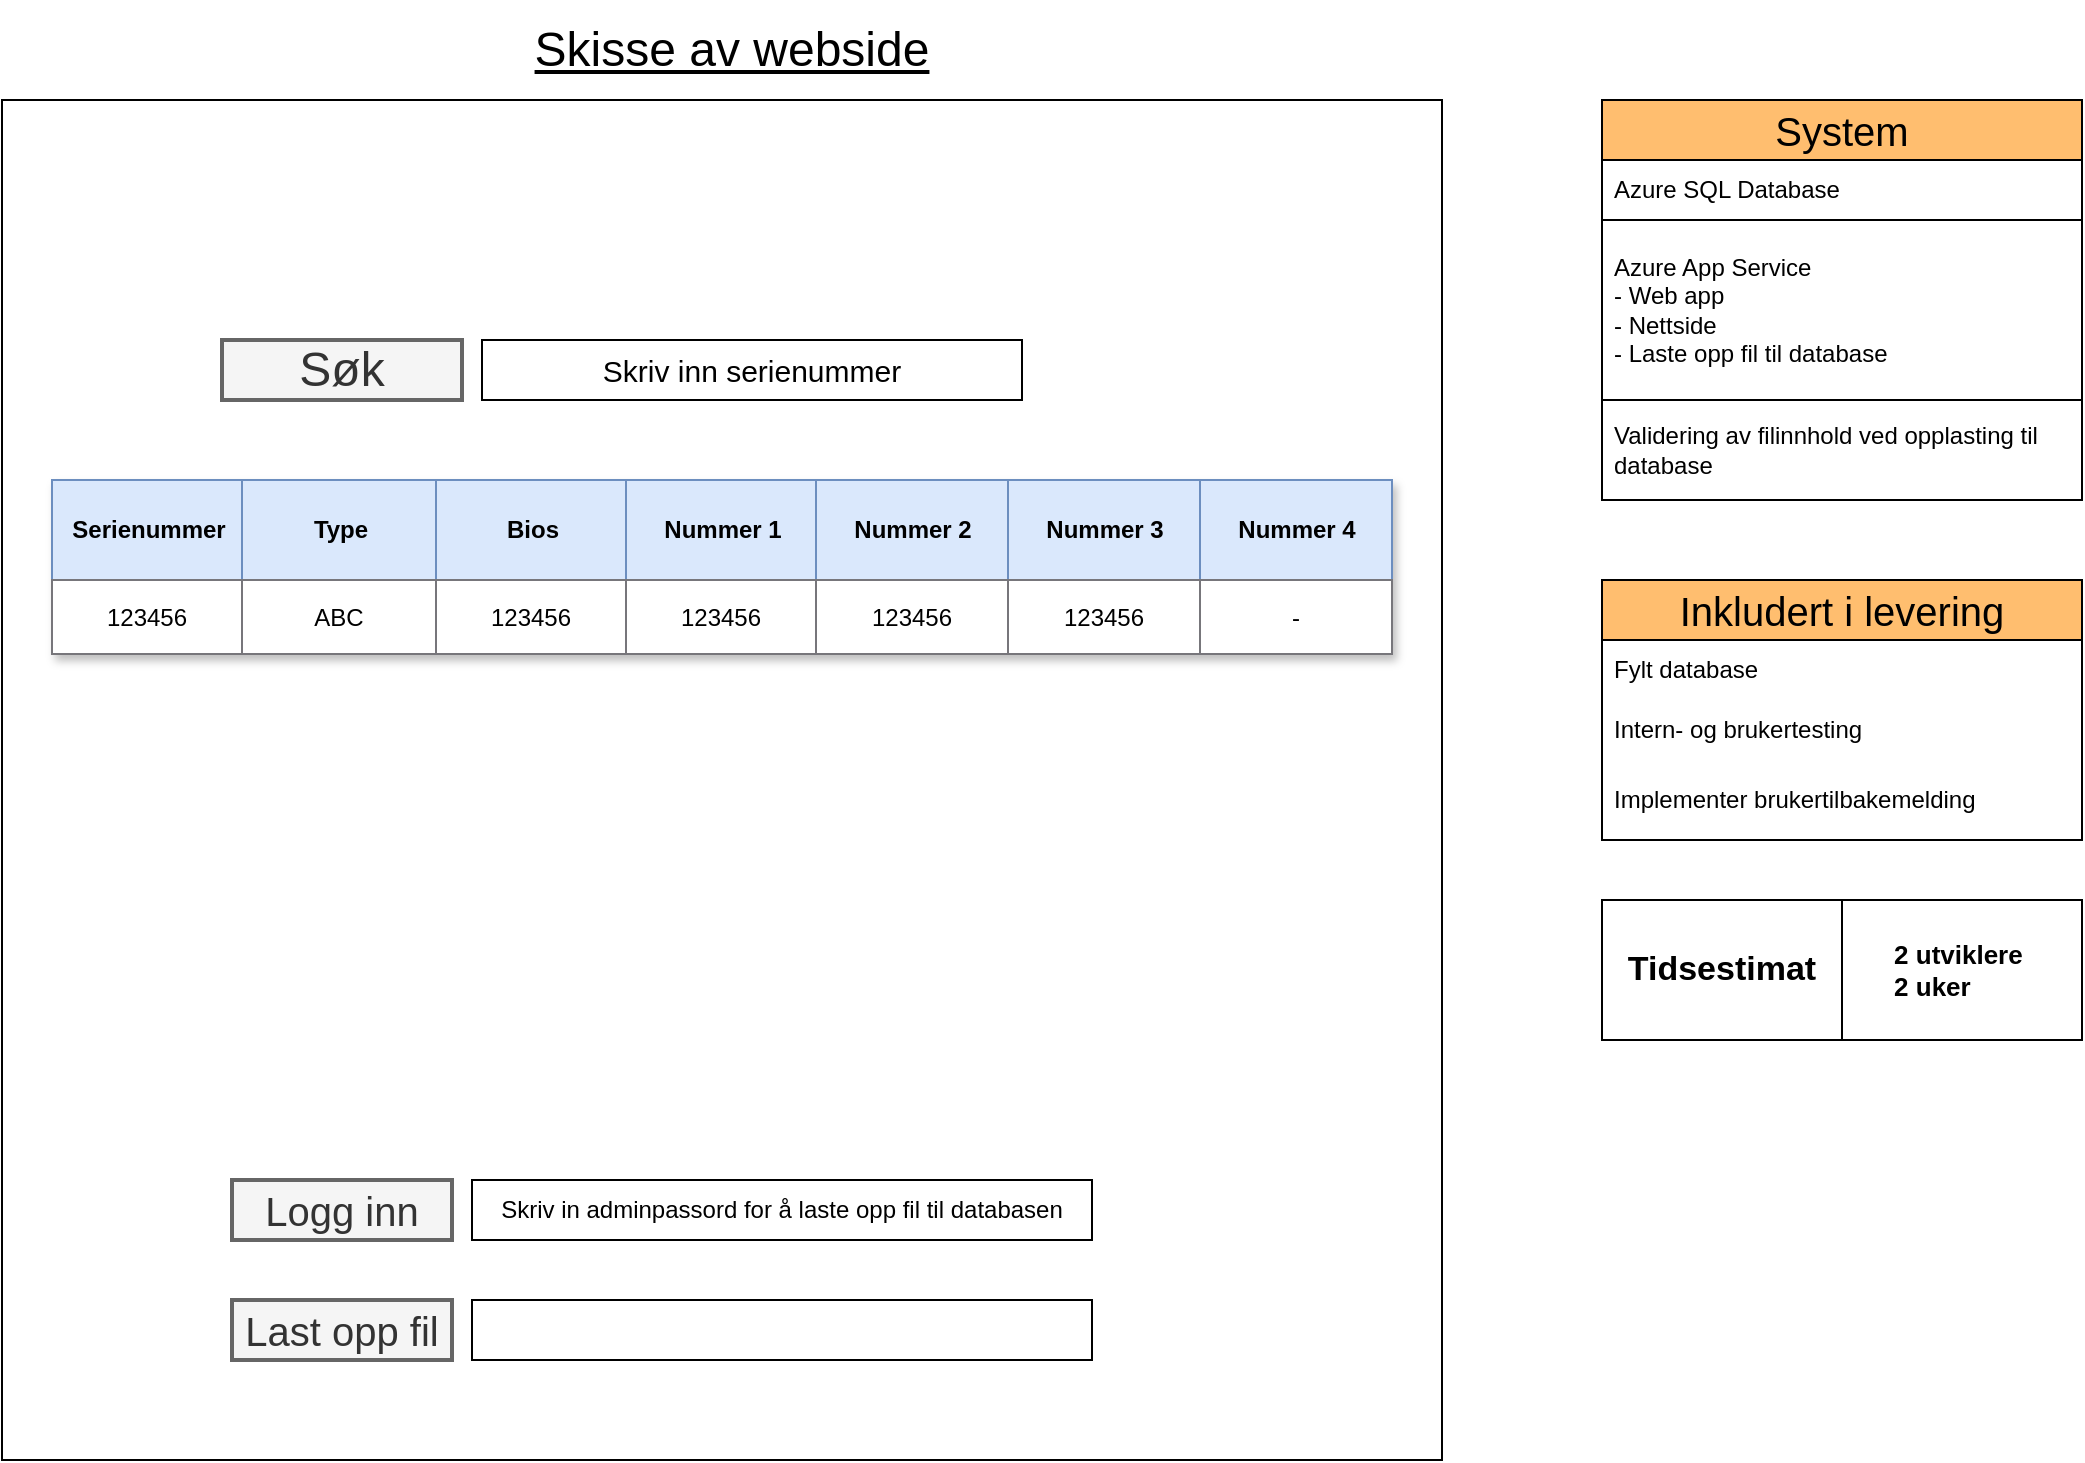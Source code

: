 <mxfile version="23.1.7" type="github">
  <diagram name="Page-1" id="Ja1u6rrKjK_c4OcnhDjC">
    <mxGraphModel dx="2074" dy="1103" grid="1" gridSize="10" guides="1" tooltips="1" connect="1" arrows="1" fold="1" page="1" pageScale="1" pageWidth="1169" pageHeight="827" math="0" shadow="0">
      <root>
        <mxCell id="0" />
        <mxCell id="1" parent="0" />
        <mxCell id="Iun9FfVoCLrFuCCZVWFo-2" value="" style="rounded=0;whiteSpace=wrap;html=1;" parent="1" vertex="1">
          <mxGeometry x="40" y="80" width="720" height="680" as="geometry" />
        </mxCell>
        <mxCell id="Iun9FfVoCLrFuCCZVWFo-3" value="&lt;font style=&quot;font-size: 24px;&quot;&gt;Søk&lt;/font&gt;" style="text;html=1;strokeColor=#666666;fillColor=#f5f5f5;align=center;verticalAlign=middle;whiteSpace=wrap;rounded=0;strokeWidth=2;fontColor=#333333;" parent="1" vertex="1">
          <mxGeometry x="150" y="200" width="120" height="30" as="geometry" />
        </mxCell>
        <mxCell id="Iun9FfVoCLrFuCCZVWFo-4" value="&lt;font style=&quot;font-size: 15px;&quot;&gt;Skriv inn serienummer&lt;br&gt;&lt;/font&gt;" style="text;html=1;strokeColor=default;fillColor=none;align=center;verticalAlign=middle;whiteSpace=wrap;rounded=0;" parent="1" vertex="1">
          <mxGeometry x="280" y="200" width="270" height="30" as="geometry" />
        </mxCell>
        <mxCell id="Iun9FfVoCLrFuCCZVWFo-5" value="&lt;font style=&quot;font-size: 20px;&quot;&gt;Last opp fil&lt;br&gt;&lt;/font&gt;" style="text;html=1;strokeColor=#666666;fillColor=#f5f5f5;align=center;verticalAlign=middle;whiteSpace=wrap;rounded=0;strokeWidth=2;fontColor=#333333;" parent="1" vertex="1">
          <mxGeometry x="155" y="680" width="110" height="30" as="geometry" />
        </mxCell>
        <mxCell id="Iun9FfVoCLrFuCCZVWFo-6" value="Assets" style="childLayout=tableLayout;recursiveResize=0;strokeColor=#77767b;fillColor=#A7C942;shadow=1;" parent="1" vertex="1">
          <mxGeometry x="65" y="270" width="670" height="87" as="geometry" />
        </mxCell>
        <mxCell id="Iun9FfVoCLrFuCCZVWFo-7" style="shape=tableRow;horizontal=0;startSize=0;swimlaneHead=0;swimlaneBody=0;top=0;left=0;bottom=0;right=0;dropTarget=0;collapsible=0;recursiveResize=0;expand=0;fontStyle=0;strokeColor=#6c8ebf;fillColor=#dae8fc;" parent="Iun9FfVoCLrFuCCZVWFo-6" vertex="1">
          <mxGeometry width="670" height="50" as="geometry" />
        </mxCell>
        <mxCell id="Iun9FfVoCLrFuCCZVWFo-8" value="Serienummer" style="connectable=0;recursiveResize=0;strokeColor=#6c8ebf;fillColor=#dae8fc;align=center;fontStyle=1;html=1;" parent="Iun9FfVoCLrFuCCZVWFo-7" vertex="1">
          <mxGeometry width="95" height="50" as="geometry">
            <mxRectangle width="95" height="50" as="alternateBounds" />
          </mxGeometry>
        </mxCell>
        <mxCell id="UKlwoapjw23-8bogghd4-8" value="Type" style="connectable=0;recursiveResize=0;strokeColor=#6c8ebf;fillColor=#dae8fc;align=center;fontStyle=1;html=1;" vertex="1" parent="Iun9FfVoCLrFuCCZVWFo-7">
          <mxGeometry x="95" width="97" height="50" as="geometry">
            <mxRectangle width="97" height="50" as="alternateBounds" />
          </mxGeometry>
        </mxCell>
        <mxCell id="Iun9FfVoCLrFuCCZVWFo-9" value="Bios" style="connectable=0;recursiveResize=0;strokeColor=#6c8ebf;fillColor=#dae8fc;align=center;fontStyle=1;html=1;" parent="Iun9FfVoCLrFuCCZVWFo-7" vertex="1">
          <mxGeometry x="192" width="95" height="50" as="geometry">
            <mxRectangle width="95" height="50" as="alternateBounds" />
          </mxGeometry>
        </mxCell>
        <mxCell id="Iun9FfVoCLrFuCCZVWFo-10" value="Nummer 1" style="connectable=0;recursiveResize=0;strokeColor=#6c8ebf;fillColor=#dae8fc;align=center;fontStyle=1;html=1;" parent="Iun9FfVoCLrFuCCZVWFo-7" vertex="1">
          <mxGeometry x="287" width="95" height="50" as="geometry">
            <mxRectangle width="95" height="50" as="alternateBounds" />
          </mxGeometry>
        </mxCell>
        <mxCell id="Iun9FfVoCLrFuCCZVWFo-27" value="Nummer 2" style="connectable=0;recursiveResize=0;strokeColor=#6c8ebf;fillColor=#dae8fc;align=center;fontStyle=1;html=1;" parent="Iun9FfVoCLrFuCCZVWFo-7" vertex="1">
          <mxGeometry x="382" width="96" height="50" as="geometry">
            <mxRectangle width="96" height="50" as="alternateBounds" />
          </mxGeometry>
        </mxCell>
        <mxCell id="Iun9FfVoCLrFuCCZVWFo-29" value="Nummer 3" style="connectable=0;recursiveResize=0;strokeColor=#6c8ebf;fillColor=#dae8fc;align=center;fontStyle=1;html=1;" parent="Iun9FfVoCLrFuCCZVWFo-7" vertex="1">
          <mxGeometry x="478" width="96" height="50" as="geometry">
            <mxRectangle width="96" height="50" as="alternateBounds" />
          </mxGeometry>
        </mxCell>
        <mxCell id="UKlwoapjw23-8bogghd4-10" value="Nummer 4" style="connectable=0;recursiveResize=0;strokeColor=#6c8ebf;fillColor=#dae8fc;align=center;fontStyle=1;html=1;" vertex="1" parent="Iun9FfVoCLrFuCCZVWFo-7">
          <mxGeometry x="574" width="96" height="50" as="geometry">
            <mxRectangle width="96" height="50" as="alternateBounds" />
          </mxGeometry>
        </mxCell>
        <mxCell id="Iun9FfVoCLrFuCCZVWFo-11" value="" style="shape=tableRow;horizontal=0;startSize=0;swimlaneHead=0;swimlaneBody=0;top=0;left=0;bottom=0;right=0;dropTarget=0;collapsible=0;recursiveResize=0;expand=0;fontStyle=0;strokeColor=inherit;fillColor=#ffffff;" parent="Iun9FfVoCLrFuCCZVWFo-6" vertex="1">
          <mxGeometry y="50" width="670" height="37" as="geometry" />
        </mxCell>
        <mxCell id="Iun9FfVoCLrFuCCZVWFo-12" value="123456" style="connectable=0;recursiveResize=0;strokeColor=inherit;fillColor=inherit;align=center;whiteSpace=wrap;html=1;" parent="Iun9FfVoCLrFuCCZVWFo-11" vertex="1">
          <mxGeometry width="95" height="37" as="geometry">
            <mxRectangle width="95" height="37" as="alternateBounds" />
          </mxGeometry>
        </mxCell>
        <mxCell id="UKlwoapjw23-8bogghd4-9" value="ABC" style="connectable=0;recursiveResize=0;strokeColor=inherit;fillColor=inherit;align=center;whiteSpace=wrap;html=1;" vertex="1" parent="Iun9FfVoCLrFuCCZVWFo-11">
          <mxGeometry x="95" width="97" height="37" as="geometry">
            <mxRectangle width="97" height="37" as="alternateBounds" />
          </mxGeometry>
        </mxCell>
        <mxCell id="Iun9FfVoCLrFuCCZVWFo-13" value="123456" style="connectable=0;recursiveResize=0;strokeColor=inherit;fillColor=inherit;align=center;whiteSpace=wrap;html=1;" parent="Iun9FfVoCLrFuCCZVWFo-11" vertex="1">
          <mxGeometry x="192" width="95" height="37" as="geometry">
            <mxRectangle width="95" height="37" as="alternateBounds" />
          </mxGeometry>
        </mxCell>
        <mxCell id="Iun9FfVoCLrFuCCZVWFo-14" value="123456" style="connectable=0;recursiveResize=0;strokeColor=inherit;fillColor=inherit;align=center;whiteSpace=wrap;html=1;" parent="Iun9FfVoCLrFuCCZVWFo-11" vertex="1">
          <mxGeometry x="287" width="95" height="37" as="geometry">
            <mxRectangle width="95" height="37" as="alternateBounds" />
          </mxGeometry>
        </mxCell>
        <mxCell id="Iun9FfVoCLrFuCCZVWFo-28" value="123456" style="connectable=0;recursiveResize=0;strokeColor=inherit;fillColor=inherit;align=center;whiteSpace=wrap;html=1;" parent="Iun9FfVoCLrFuCCZVWFo-11" vertex="1">
          <mxGeometry x="382" width="96" height="37" as="geometry">
            <mxRectangle width="96" height="37" as="alternateBounds" />
          </mxGeometry>
        </mxCell>
        <mxCell id="Iun9FfVoCLrFuCCZVWFo-30" value="123456" style="connectable=0;recursiveResize=0;strokeColor=inherit;fillColor=inherit;align=center;whiteSpace=wrap;html=1;" parent="Iun9FfVoCLrFuCCZVWFo-11" vertex="1">
          <mxGeometry x="478" width="96" height="37" as="geometry">
            <mxRectangle width="96" height="37" as="alternateBounds" />
          </mxGeometry>
        </mxCell>
        <mxCell id="UKlwoapjw23-8bogghd4-11" value="-" style="connectable=0;recursiveResize=0;strokeColor=inherit;fillColor=inherit;align=center;whiteSpace=wrap;html=1;" vertex="1" parent="Iun9FfVoCLrFuCCZVWFo-11">
          <mxGeometry x="574" width="96" height="37" as="geometry">
            <mxRectangle width="96" height="37" as="alternateBounds" />
          </mxGeometry>
        </mxCell>
        <mxCell id="Iun9FfVoCLrFuCCZVWFo-31" value="&lt;font style=&quot;font-size: 15px;&quot;&gt;&lt;br&gt;&lt;/font&gt;" style="text;html=1;strokeColor=default;fillColor=none;align=center;verticalAlign=middle;whiteSpace=wrap;rounded=0;" parent="1" vertex="1">
          <mxGeometry x="275" y="680" width="310" height="30" as="geometry" />
        </mxCell>
        <mxCell id="Iun9FfVoCLrFuCCZVWFo-47" value="&lt;font style=&quot;font-size: 24px;&quot;&gt;&lt;u&gt;Skisse av webside&lt;/u&gt;&lt;/font&gt;" style="text;html=1;strokeColor=none;fillColor=none;align=center;verticalAlign=middle;whiteSpace=wrap;rounded=0;" parent="1" vertex="1">
          <mxGeometry x="265" y="30" width="280" height="50" as="geometry" />
        </mxCell>
        <mxCell id="UKlwoapjw23-8bogghd4-1" value="&lt;font style=&quot;font-size: 20px;&quot;&gt;System&lt;/font&gt;" style="swimlane;fontStyle=0;childLayout=stackLayout;horizontal=1;startSize=30;horizontalStack=0;resizeParent=1;resizeParentMax=0;resizeLast=0;collapsible=1;marginBottom=0;whiteSpace=wrap;html=1;fillColor=#ffbe6f;" vertex="1" parent="1">
          <mxGeometry x="840" y="80" width="240" height="200" as="geometry" />
        </mxCell>
        <mxCell id="UKlwoapjw23-8bogghd4-2" value="&lt;div&gt;Azure SQL Database&lt;/div&gt;" style="text;strokeColor=default;fillColor=none;align=left;verticalAlign=middle;spacingLeft=4;spacingRight=4;overflow=hidden;points=[[0,0.5],[1,0.5]];portConstraint=eastwest;rotatable=0;whiteSpace=wrap;html=1;" vertex="1" parent="UKlwoapjw23-8bogghd4-1">
          <mxGeometry y="30" width="240" height="30" as="geometry" />
        </mxCell>
        <mxCell id="UKlwoapjw23-8bogghd4-3" value="&lt;div&gt;Azure App Service&lt;/div&gt;&lt;div&gt;- Web app&lt;/div&gt;&lt;div&gt;- Nettside&lt;/div&gt;&lt;div&gt;- Laste opp fil til database&lt;br&gt;&lt;/div&gt;" style="text;strokeColor=default;fillColor=none;align=left;verticalAlign=middle;spacingLeft=4;spacingRight=4;overflow=hidden;points=[[0,0.5],[1,0.5]];portConstraint=eastwest;rotatable=0;whiteSpace=wrap;html=1;" vertex="1" parent="UKlwoapjw23-8bogghd4-1">
          <mxGeometry y="60" width="240" height="90" as="geometry" />
        </mxCell>
        <mxCell id="UKlwoapjw23-8bogghd4-4" value="Validering av filinnhold ved opplasting til database" style="text;strokeColor=none;fillColor=none;align=left;verticalAlign=middle;spacingLeft=4;spacingRight=4;overflow=hidden;points=[[0,0.5],[1,0.5]];portConstraint=eastwest;rotatable=0;whiteSpace=wrap;html=1;" vertex="1" parent="UKlwoapjw23-8bogghd4-1">
          <mxGeometry y="150" width="240" height="50" as="geometry" />
        </mxCell>
        <mxCell id="UKlwoapjw23-8bogghd4-12" value="Skriv in adminpassord for å laste opp fil til databasen" style="rounded=0;whiteSpace=wrap;html=1;" vertex="1" parent="1">
          <mxGeometry x="275" y="620" width="310" height="30" as="geometry" />
        </mxCell>
        <mxCell id="UKlwoapjw23-8bogghd4-13" value="&lt;font style=&quot;font-size: 20px;&quot;&gt;Logg inn&lt;/font&gt;" style="text;html=1;strokeColor=#666666;fillColor=#f5f5f5;align=center;verticalAlign=middle;whiteSpace=wrap;rounded=0;strokeWidth=2;fontColor=#333333;" vertex="1" parent="1">
          <mxGeometry x="155" y="620" width="110" height="30" as="geometry" />
        </mxCell>
        <mxCell id="UKlwoapjw23-8bogghd4-14" value="&lt;font style=&quot;font-size: 20px;&quot;&gt;Inkludert i levering&lt;/font&gt;" style="swimlane;fontStyle=0;childLayout=stackLayout;horizontal=1;startSize=30;horizontalStack=0;resizeParent=1;resizeParentMax=0;resizeLast=0;collapsible=1;marginBottom=0;whiteSpace=wrap;html=1;fillColor=#ffbe6f;" vertex="1" parent="1">
          <mxGeometry x="840" y="320" width="240" height="130" as="geometry" />
        </mxCell>
        <mxCell id="UKlwoapjw23-8bogghd4-15" value="&lt;div&gt;Fylt database&lt;/div&gt;" style="text;strokeColor=none;fillColor=none;align=left;verticalAlign=middle;spacingLeft=4;spacingRight=4;overflow=hidden;points=[[0,0.5],[1,0.5]];portConstraint=eastwest;rotatable=0;whiteSpace=wrap;html=1;" vertex="1" parent="UKlwoapjw23-8bogghd4-14">
          <mxGeometry y="30" width="240" height="30" as="geometry" />
        </mxCell>
        <mxCell id="UKlwoapjw23-8bogghd4-16" value="Intern- og brukertesting" style="text;strokeColor=none;fillColor=none;align=left;verticalAlign=middle;spacingLeft=4;spacingRight=4;overflow=hidden;points=[[0,0.5],[1,0.5]];portConstraint=eastwest;rotatable=0;whiteSpace=wrap;html=1;" vertex="1" parent="UKlwoapjw23-8bogghd4-14">
          <mxGeometry y="60" width="240" height="30" as="geometry" />
        </mxCell>
        <mxCell id="UKlwoapjw23-8bogghd4-17" value="Implementer brukertilbakemelding" style="text;strokeColor=none;fillColor=none;align=left;verticalAlign=middle;spacingLeft=4;spacingRight=4;overflow=hidden;points=[[0,0.5],[1,0.5]];portConstraint=eastwest;rotatable=0;whiteSpace=wrap;html=1;" vertex="1" parent="UKlwoapjw23-8bogghd4-14">
          <mxGeometry y="90" width="240" height="40" as="geometry" />
        </mxCell>
        <mxCell id="UKlwoapjw23-8bogghd4-20" value="" style="shape=table;startSize=0;container=1;collapsible=0;childLayout=tableLayout;" vertex="1" parent="1">
          <mxGeometry x="840" y="480" width="240" height="70" as="geometry" />
        </mxCell>
        <mxCell id="UKlwoapjw23-8bogghd4-21" value="" style="shape=tableRow;horizontal=0;startSize=0;swimlaneHead=0;swimlaneBody=0;strokeColor=inherit;top=0;left=0;bottom=0;right=0;collapsible=0;dropTarget=0;fillColor=none;points=[[0,0.5],[1,0.5]];portConstraint=eastwest;" vertex="1" parent="UKlwoapjw23-8bogghd4-20">
          <mxGeometry width="240" height="70" as="geometry" />
        </mxCell>
        <mxCell id="UKlwoapjw23-8bogghd4-22" value="&lt;font style=&quot;font-size: 17px;&quot;&gt;&lt;b&gt;Tidsestimat&lt;/b&gt;&lt;/font&gt;" style="shape=partialRectangle;html=1;whiteSpace=wrap;connectable=0;strokeColor=inherit;overflow=hidden;fillColor=none;top=0;left=0;bottom=0;right=0;pointerEvents=1;" vertex="1" parent="UKlwoapjw23-8bogghd4-21">
          <mxGeometry width="120" height="70" as="geometry">
            <mxRectangle width="120" height="70" as="alternateBounds" />
          </mxGeometry>
        </mxCell>
        <mxCell id="UKlwoapjw23-8bogghd4-23" value="&lt;div&gt;&lt;b&gt;&lt;font style=&quot;font-size: 13px;&quot;&gt;2 utviklere&amp;nbsp;&lt;/font&gt;&lt;/b&gt;&lt;/div&gt;&lt;div align=&quot;left&quot;&gt;&lt;b&gt;&lt;font style=&quot;font-size: 13px;&quot;&gt;2 uker&lt;/font&gt;&lt;/b&gt;&lt;/div&gt;" style="shape=partialRectangle;html=1;whiteSpace=wrap;connectable=0;strokeColor=inherit;overflow=hidden;fillColor=none;top=0;left=0;bottom=0;right=0;pointerEvents=1;" vertex="1" parent="UKlwoapjw23-8bogghd4-21">
          <mxGeometry x="120" width="120" height="70" as="geometry">
            <mxRectangle width="120" height="70" as="alternateBounds" />
          </mxGeometry>
        </mxCell>
      </root>
    </mxGraphModel>
  </diagram>
</mxfile>
